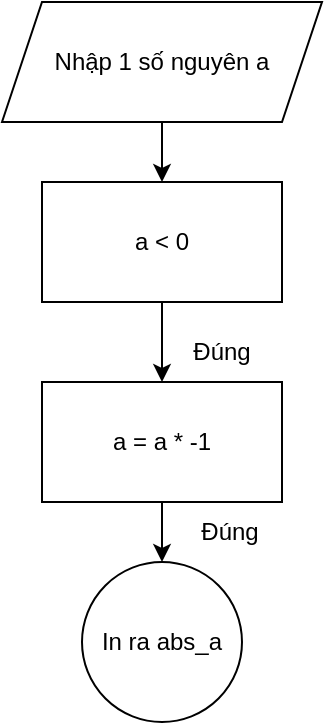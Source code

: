 <mxfile version="21.5.2" type="github">
  <diagram name="Trang-1" id="7OO2K28kXwuHtihBg9pt">
    <mxGraphModel dx="996" dy="541" grid="1" gridSize="10" guides="1" tooltips="1" connect="1" arrows="1" fold="1" page="1" pageScale="1" pageWidth="827" pageHeight="1169" math="0" shadow="0">
      <root>
        <mxCell id="0" />
        <mxCell id="1" parent="0" />
        <mxCell id="obIZQk-3Tbrx_Dl7G6uf-6" value="" style="edgeStyle=orthogonalEdgeStyle;rounded=0;orthogonalLoop=1;jettySize=auto;html=1;" edge="1" parent="1" source="obIZQk-3Tbrx_Dl7G6uf-3">
          <mxGeometry relative="1" as="geometry">
            <mxPoint x="410" y="430" as="targetPoint" />
          </mxGeometry>
        </mxCell>
        <mxCell id="obIZQk-3Tbrx_Dl7G6uf-3" value="Nhập 1 số nguyên a" style="shape=parallelogram;perimeter=parallelogramPerimeter;whiteSpace=wrap;html=1;fixedSize=1;" vertex="1" parent="1">
          <mxGeometry x="330" y="340" width="160" height="60" as="geometry" />
        </mxCell>
        <mxCell id="obIZQk-3Tbrx_Dl7G6uf-16" value="" style="edgeStyle=orthogonalEdgeStyle;rounded=0;orthogonalLoop=1;jettySize=auto;html=1;" edge="1" parent="1" source="obIZQk-3Tbrx_Dl7G6uf-12">
          <mxGeometry relative="1" as="geometry">
            <mxPoint x="410" y="530" as="targetPoint" />
          </mxGeometry>
        </mxCell>
        <mxCell id="obIZQk-3Tbrx_Dl7G6uf-12" value="a &amp;lt; 0" style="rounded=0;whiteSpace=wrap;html=1;" vertex="1" parent="1">
          <mxGeometry x="350" y="430" width="120" height="60" as="geometry" />
        </mxCell>
        <mxCell id="obIZQk-3Tbrx_Dl7G6uf-18" value="" style="edgeStyle=orthogonalEdgeStyle;rounded=0;orthogonalLoop=1;jettySize=auto;html=1;" edge="1" parent="1" source="obIZQk-3Tbrx_Dl7G6uf-15" target="obIZQk-3Tbrx_Dl7G6uf-17">
          <mxGeometry relative="1" as="geometry" />
        </mxCell>
        <mxCell id="obIZQk-3Tbrx_Dl7G6uf-15" value="a = a * -1" style="rounded=0;whiteSpace=wrap;html=1;" vertex="1" parent="1">
          <mxGeometry x="350" y="530" width="120" height="60" as="geometry" />
        </mxCell>
        <mxCell id="obIZQk-3Tbrx_Dl7G6uf-17" value="In ra abs_a" style="ellipse;whiteSpace=wrap;html=1;rounded=0;" vertex="1" parent="1">
          <mxGeometry x="370" y="620" width="80" height="80" as="geometry" />
        </mxCell>
        <mxCell id="obIZQk-3Tbrx_Dl7G6uf-19" value="Đúng" style="text;html=1;strokeColor=none;fillColor=none;align=center;verticalAlign=middle;whiteSpace=wrap;rounded=0;" vertex="1" parent="1">
          <mxGeometry x="410" y="500" width="60" height="30" as="geometry" />
        </mxCell>
        <mxCell id="obIZQk-3Tbrx_Dl7G6uf-20" value="Đúng" style="text;html=1;strokeColor=none;fillColor=none;align=center;verticalAlign=middle;whiteSpace=wrap;rounded=0;" vertex="1" parent="1">
          <mxGeometry x="414" y="590" width="60" height="30" as="geometry" />
        </mxCell>
      </root>
    </mxGraphModel>
  </diagram>
</mxfile>
